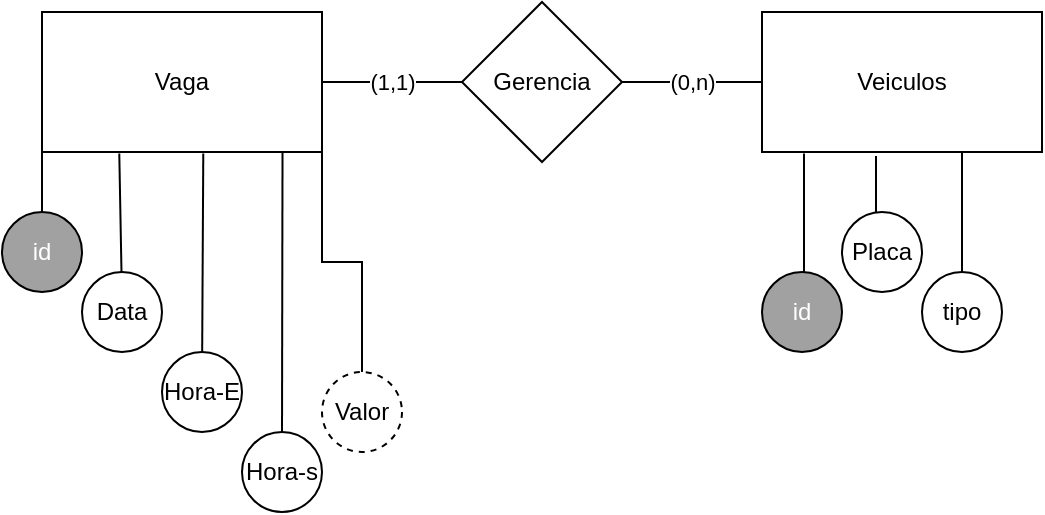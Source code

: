 <mxfile version="13.10.6" type="device"><diagram id="C5RBs43oDa-KdzZeNtuy" name="Page-1"><mxGraphModel dx="981" dy="508" grid="1" gridSize="10" guides="1" tooltips="1" connect="1" arrows="1" fold="1" page="1" pageScale="1" pageWidth="827" pageHeight="1169" math="0" shadow="0"><root><mxCell id="WIyWlLk6GJQsqaUBKTNV-0"/><mxCell id="WIyWlLk6GJQsqaUBKTNV-1" parent="WIyWlLk6GJQsqaUBKTNV-0"/><mxCell id="qgUIFyfhHXZGJvN6T8vz-1" value="Veiculos" style="rounded=0;whiteSpace=wrap;html=1;" parent="WIyWlLk6GJQsqaUBKTNV-1" vertex="1"><mxGeometry x="460" y="120" width="140" height="70" as="geometry"/></mxCell><mxCell id="qgUIFyfhHXZGJvN6T8vz-3" style="edgeStyle=orthogonalEdgeStyle;rounded=0;orthogonalLoop=1;jettySize=auto;html=1;entryX=0.15;entryY=1.011;entryDx=0;entryDy=0;entryPerimeter=0;endArrow=none;endFill=0;" parent="WIyWlLk6GJQsqaUBKTNV-1" source="qgUIFyfhHXZGJvN6T8vz-2" target="qgUIFyfhHXZGJvN6T8vz-1" edge="1"><mxGeometry relative="1" as="geometry"><Array as="points"><mxPoint x="481" y="240"/><mxPoint x="481" y="240"/></Array></mxGeometry></mxCell><mxCell id="qgUIFyfhHXZGJvN6T8vz-2" value="id" style="ellipse;whiteSpace=wrap;html=1;aspect=fixed;fillColor=#A1A1A1;fontColor=#FFFFFF;" parent="WIyWlLk6GJQsqaUBKTNV-1" vertex="1"><mxGeometry x="460" y="250" width="40" height="40" as="geometry"/></mxCell><mxCell id="qgUIFyfhHXZGJvN6T8vz-5" style="rounded=0;orthogonalLoop=1;jettySize=auto;html=1;endArrow=none;endFill=0;edgeStyle=orthogonalEdgeStyle;" parent="WIyWlLk6GJQsqaUBKTNV-1" source="qgUIFyfhHXZGJvN6T8vz-4" edge="1"><mxGeometry relative="1" as="geometry"><mxPoint x="517" y="192" as="targetPoint"/><Array as="points"><mxPoint x="517" y="220"/><mxPoint x="517" y="220"/></Array></mxGeometry></mxCell><mxCell id="qgUIFyfhHXZGJvN6T8vz-4" value="Placa" style="ellipse;whiteSpace=wrap;html=1;aspect=fixed;" parent="WIyWlLk6GJQsqaUBKTNV-1" vertex="1"><mxGeometry x="500" y="220" width="40" height="40" as="geometry"/></mxCell><mxCell id="qgUIFyfhHXZGJvN6T8vz-7" style="edgeStyle=orthogonalEdgeStyle;rounded=0;orthogonalLoop=1;jettySize=auto;html=1;endArrow=none;endFill=0;" parent="WIyWlLk6GJQsqaUBKTNV-1" source="qgUIFyfhHXZGJvN6T8vz-6" edge="1"><mxGeometry relative="1" as="geometry"><Array as="points"/><mxPoint x="560" y="190" as="targetPoint"/></mxGeometry></mxCell><mxCell id="qgUIFyfhHXZGJvN6T8vz-6" value="tipo" style="ellipse;whiteSpace=wrap;html=1;aspect=fixed;" parent="WIyWlLk6GJQsqaUBKTNV-1" vertex="1"><mxGeometry x="540" y="250" width="40" height="40" as="geometry"/></mxCell><mxCell id="qgUIFyfhHXZGJvN6T8vz-8" value="Vaga" style="rounded=0;whiteSpace=wrap;html=1;" parent="WIyWlLk6GJQsqaUBKTNV-1" vertex="1"><mxGeometry x="100" y="120" width="140" height="70" as="geometry"/></mxCell><mxCell id="uv323h2BKJzF1dvJd5m2-0" style="edgeStyle=orthogonalEdgeStyle;rounded=0;orthogonalLoop=1;jettySize=auto;html=1;entryX=0;entryY=1;entryDx=0;entryDy=0;fontColor=#FFFFFF;endArrow=none;endFill=0;" edge="1" parent="WIyWlLk6GJQsqaUBKTNV-1" source="qgUIFyfhHXZGJvN6T8vz-10" target="qgUIFyfhHXZGJvN6T8vz-8"><mxGeometry relative="1" as="geometry"/></mxCell><mxCell id="qgUIFyfhHXZGJvN6T8vz-10" value="id" style="ellipse;whiteSpace=wrap;html=1;aspect=fixed;fillColor=#A1A1A1;fontColor=#FFFFFF;" parent="WIyWlLk6GJQsqaUBKTNV-1" vertex="1"><mxGeometry x="80" y="220" width="40" height="40" as="geometry"/></mxCell><mxCell id="qgUIFyfhHXZGJvN6T8vz-11" style="rounded=0;orthogonalLoop=1;jettySize=auto;html=1;endArrow=none;endFill=0;entryX=0.276;entryY=1.011;entryDx=0;entryDy=0;entryPerimeter=0;" parent="WIyWlLk6GJQsqaUBKTNV-1" source="qgUIFyfhHXZGJvN6T8vz-12" target="qgUIFyfhHXZGJvN6T8vz-8" edge="1"><mxGeometry relative="1" as="geometry"><mxPoint x="132" y="200" as="targetPoint"/></mxGeometry></mxCell><mxCell id="qgUIFyfhHXZGJvN6T8vz-12" value="Data" style="ellipse;whiteSpace=wrap;html=1;aspect=fixed;" parent="WIyWlLk6GJQsqaUBKTNV-1" vertex="1"><mxGeometry x="120" y="250" width="40" height="40" as="geometry"/></mxCell><mxCell id="qgUIFyfhHXZGJvN6T8vz-13" style="rounded=0;orthogonalLoop=1;jettySize=auto;html=1;entryX=0.576;entryY=1.011;entryDx=0;entryDy=0;endArrow=none;endFill=0;entryPerimeter=0;" parent="WIyWlLk6GJQsqaUBKTNV-1" source="qgUIFyfhHXZGJvN6T8vz-14" target="qgUIFyfhHXZGJvN6T8vz-8" edge="1"><mxGeometry relative="1" as="geometry"/></mxCell><mxCell id="qgUIFyfhHXZGJvN6T8vz-14" value="Hora-E" style="ellipse;whiteSpace=wrap;html=1;aspect=fixed;" parent="WIyWlLk6GJQsqaUBKTNV-1" vertex="1"><mxGeometry x="160" y="290" width="40" height="40" as="geometry"/></mxCell><mxCell id="qgUIFyfhHXZGJvN6T8vz-16" style="rounded=0;orthogonalLoop=1;jettySize=auto;html=1;entryX=0.859;entryY=1.006;entryDx=0;entryDy=0;endArrow=none;endFill=0;exitX=0.5;exitY=0;exitDx=0;exitDy=0;entryPerimeter=0;" parent="WIyWlLk6GJQsqaUBKTNV-1" source="qgUIFyfhHXZGJvN6T8vz-15" target="qgUIFyfhHXZGJvN6T8vz-8" edge="1"><mxGeometry relative="1" as="geometry"><mxPoint x="249.26" y="440.014" as="sourcePoint"/></mxGeometry></mxCell><mxCell id="qgUIFyfhHXZGJvN6T8vz-15" value="Hora-s" style="ellipse;whiteSpace=wrap;html=1;aspect=fixed;" parent="WIyWlLk6GJQsqaUBKTNV-1" vertex="1"><mxGeometry x="200" y="330" width="40" height="40" as="geometry"/></mxCell><mxCell id="qgUIFyfhHXZGJvN6T8vz-20" value="(1,1)" style="edgeStyle=none;rounded=0;orthogonalLoop=1;jettySize=auto;html=1;entryX=1;entryY=0.5;entryDx=0;entryDy=0;endArrow=none;endFill=0;" parent="WIyWlLk6GJQsqaUBKTNV-1" source="qgUIFyfhHXZGJvN6T8vz-17" target="qgUIFyfhHXZGJvN6T8vz-8" edge="1"><mxGeometry relative="1" as="geometry"/></mxCell><mxCell id="qgUIFyfhHXZGJvN6T8vz-21" value="(0,n)" style="edgeStyle=none;rounded=0;orthogonalLoop=1;jettySize=auto;html=1;endArrow=none;endFill=0;" parent="WIyWlLk6GJQsqaUBKTNV-1" source="qgUIFyfhHXZGJvN6T8vz-17" target="qgUIFyfhHXZGJvN6T8vz-1" edge="1"><mxGeometry relative="1" as="geometry"/></mxCell><mxCell id="qgUIFyfhHXZGJvN6T8vz-17" value="Gerencia" style="rhombus;whiteSpace=wrap;html=1;" parent="WIyWlLk6GJQsqaUBKTNV-1" vertex="1"><mxGeometry x="310" y="115" width="80" height="80" as="geometry"/></mxCell><mxCell id="uv323h2BKJzF1dvJd5m2-1" style="edgeStyle=orthogonalEdgeStyle;rounded=0;orthogonalLoop=1;jettySize=auto;html=1;endArrow=none;endFill=0;fontColor=#FFFFFF;exitX=0.5;exitY=0;exitDx=0;exitDy=0;" edge="1" parent="WIyWlLk6GJQsqaUBKTNV-1" source="qgUIFyfhHXZGJvN6T8vz-26"><mxGeometry relative="1" as="geometry"><mxPoint x="240" y="190" as="targetPoint"/><Array as="points"><mxPoint x="260" y="245"/><mxPoint x="240" y="245"/><mxPoint x="240" y="190"/></Array></mxGeometry></mxCell><mxCell id="qgUIFyfhHXZGJvN6T8vz-26" value="Valor" style="ellipse;whiteSpace=wrap;html=1;aspect=fixed;dashed=1;" parent="WIyWlLk6GJQsqaUBKTNV-1" vertex="1"><mxGeometry x="240" y="300" width="40" height="40" as="geometry"/></mxCell></root></mxGraphModel></diagram></mxfile>